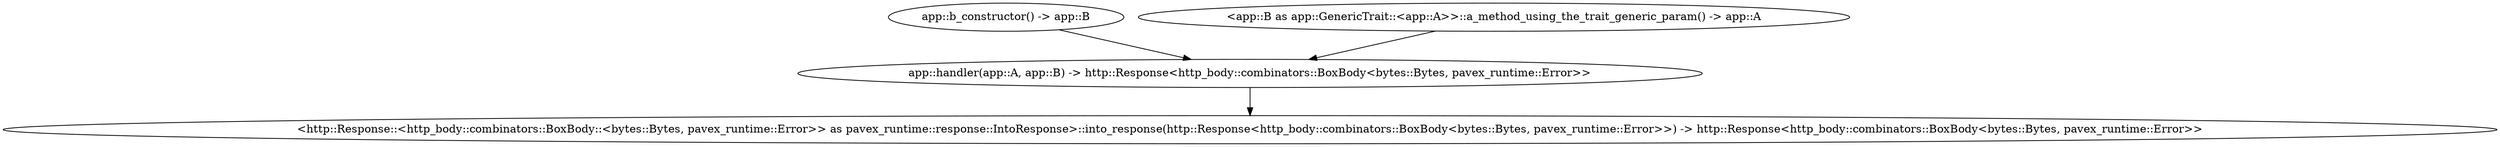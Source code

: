 digraph "GET /home" {
    0 [ label = "app::handler(app::A, app::B) -> http::Response<http_body::combinators::BoxBody<bytes::Bytes, pavex_runtime::Error>>"]
    1 [ label = "app::b_constructor() -> app::B"]
    2 [ label = "<app::B as app::GenericTrait::<app::A>>::a_method_using_the_trait_generic_param() -> app::A"]
    3 [ label = "<http::Response::<http_body::combinators::BoxBody::<bytes::Bytes, pavex_runtime::Error>> as pavex_runtime::response::IntoResponse>::into_response(http::Response<http_body::combinators::BoxBody<bytes::Bytes, pavex_runtime::Error>>) -> http::Response<http_body::combinators::BoxBody<bytes::Bytes, pavex_runtime::Error>>"]
    1 -> 0 [ ]
    2 -> 0 [ ]
    0 -> 3 [ ]
}
digraph app_state {
    0 [ label = "crate::ApplicationState() -> crate::ApplicationState"]
}